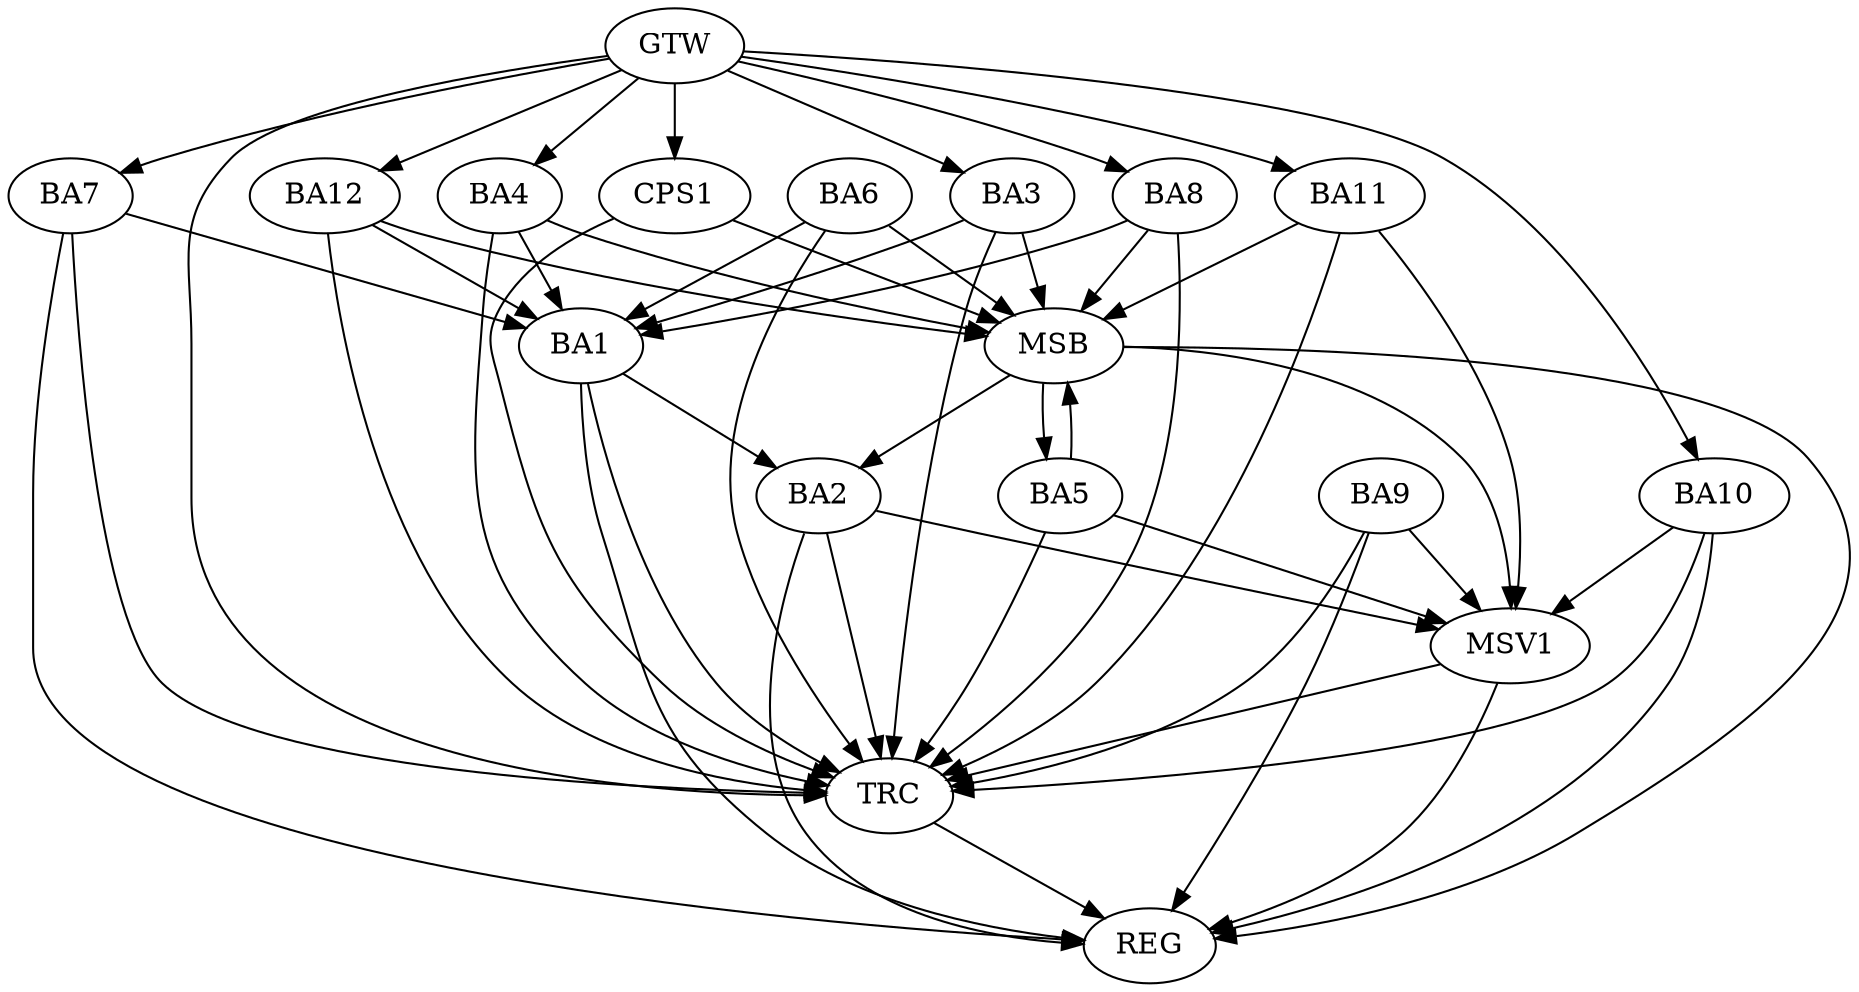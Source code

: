 strict digraph G {
  BA1 [ label="BA1" ];
  BA2 [ label="BA2" ];
  BA3 [ label="BA3" ];
  BA4 [ label="BA4" ];
  BA5 [ label="BA5" ];
  BA6 [ label="BA6" ];
  BA7 [ label="BA7" ];
  BA8 [ label="BA8" ];
  BA9 [ label="BA9" ];
  BA10 [ label="BA10" ];
  BA11 [ label="BA11" ];
  BA12 [ label="BA12" ];
  CPS1 [ label="CPS1" ];
  GTW [ label="GTW" ];
  REG [ label="REG" ];
  MSB [ label="MSB" ];
  TRC [ label="TRC" ];
  MSV1 [ label="MSV1" ];
  BA1 -> BA2;
  GTW -> BA3;
  GTW -> BA4;
  GTW -> BA7;
  GTW -> BA8;
  GTW -> BA10;
  GTW -> BA11;
  GTW -> BA12;
  GTW -> CPS1;
  BA1 -> REG;
  BA2 -> REG;
  BA7 -> REG;
  BA9 -> REG;
  BA10 -> REG;
  BA3 -> MSB;
  MSB -> REG;
  BA4 -> MSB;
  BA5 -> MSB;
  BA6 -> MSB;
  MSB -> BA5;
  BA8 -> MSB;
  BA11 -> MSB;
  BA12 -> MSB;
  CPS1 -> MSB;
  MSB -> BA2;
  BA1 -> TRC;
  BA2 -> TRC;
  BA3 -> TRC;
  BA4 -> TRC;
  BA5 -> TRC;
  BA6 -> TRC;
  BA7 -> TRC;
  BA8 -> TRC;
  BA9 -> TRC;
  BA10 -> TRC;
  BA11 -> TRC;
  BA12 -> TRC;
  CPS1 -> TRC;
  GTW -> TRC;
  TRC -> REG;
  BA4 -> BA1;
  BA12 -> BA1;
  BA7 -> BA1;
  BA8 -> BA1;
  BA6 -> BA1;
  BA3 -> BA1;
  BA2 -> MSV1;
  MSB -> MSV1;
  BA9 -> MSV1;
  BA11 -> MSV1;
  BA10 -> MSV1;
  BA5 -> MSV1;
  MSV1 -> REG;
  MSV1 -> TRC;
}
